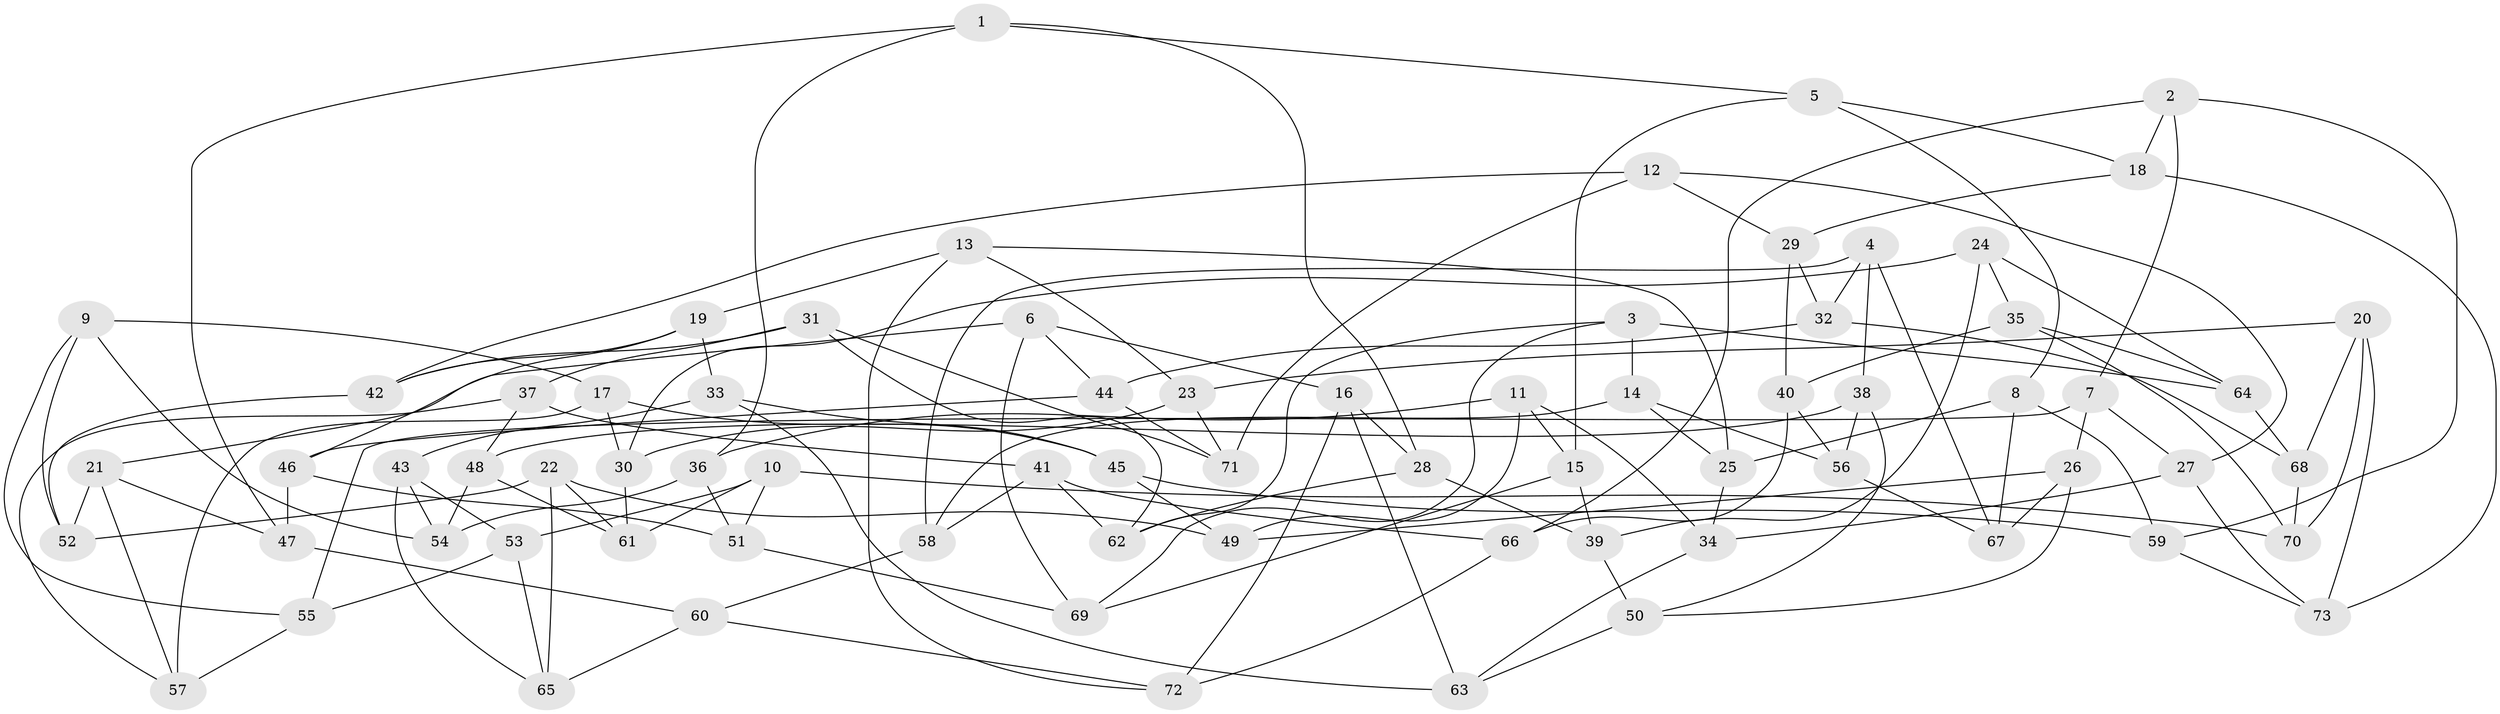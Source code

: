 // Generated by graph-tools (version 1.1) at 2025/16/03/09/25 04:16:27]
// undirected, 73 vertices, 146 edges
graph export_dot {
graph [start="1"]
  node [color=gray90,style=filled];
  1;
  2;
  3;
  4;
  5;
  6;
  7;
  8;
  9;
  10;
  11;
  12;
  13;
  14;
  15;
  16;
  17;
  18;
  19;
  20;
  21;
  22;
  23;
  24;
  25;
  26;
  27;
  28;
  29;
  30;
  31;
  32;
  33;
  34;
  35;
  36;
  37;
  38;
  39;
  40;
  41;
  42;
  43;
  44;
  45;
  46;
  47;
  48;
  49;
  50;
  51;
  52;
  53;
  54;
  55;
  56;
  57;
  58;
  59;
  60;
  61;
  62;
  63;
  64;
  65;
  66;
  67;
  68;
  69;
  70;
  71;
  72;
  73;
  1 -- 36;
  1 -- 28;
  1 -- 5;
  1 -- 47;
  2 -- 66;
  2 -- 18;
  2 -- 7;
  2 -- 59;
  3 -- 64;
  3 -- 14;
  3 -- 62;
  3 -- 69;
  4 -- 58;
  4 -- 38;
  4 -- 67;
  4 -- 32;
  5 -- 15;
  5 -- 18;
  5 -- 8;
  6 -- 21;
  6 -- 69;
  6 -- 16;
  6 -- 44;
  7 -- 27;
  7 -- 55;
  7 -- 26;
  8 -- 67;
  8 -- 25;
  8 -- 59;
  9 -- 55;
  9 -- 17;
  9 -- 54;
  9 -- 52;
  10 -- 53;
  10 -- 61;
  10 -- 51;
  10 -- 70;
  11 -- 36;
  11 -- 15;
  11 -- 34;
  11 -- 49;
  12 -- 71;
  12 -- 29;
  12 -- 42;
  12 -- 27;
  13 -- 72;
  13 -- 19;
  13 -- 25;
  13 -- 23;
  14 -- 25;
  14 -- 56;
  14 -- 58;
  15 -- 39;
  15 -- 69;
  16 -- 63;
  16 -- 28;
  16 -- 72;
  17 -- 57;
  17 -- 45;
  17 -- 30;
  18 -- 29;
  18 -- 73;
  19 -- 33;
  19 -- 46;
  19 -- 42;
  20 -- 23;
  20 -- 73;
  20 -- 68;
  20 -- 70;
  21 -- 57;
  21 -- 52;
  21 -- 47;
  22 -- 65;
  22 -- 52;
  22 -- 61;
  22 -- 49;
  23 -- 71;
  23 -- 30;
  24 -- 64;
  24 -- 35;
  24 -- 30;
  24 -- 39;
  25 -- 34;
  26 -- 50;
  26 -- 67;
  26 -- 49;
  27 -- 73;
  27 -- 34;
  28 -- 39;
  28 -- 62;
  29 -- 40;
  29 -- 32;
  30 -- 61;
  31 -- 37;
  31 -- 62;
  31 -- 42;
  31 -- 71;
  32 -- 68;
  32 -- 44;
  33 -- 45;
  33 -- 63;
  33 -- 43;
  34 -- 63;
  35 -- 64;
  35 -- 70;
  35 -- 40;
  36 -- 54;
  36 -- 51;
  37 -- 41;
  37 -- 57;
  37 -- 48;
  38 -- 48;
  38 -- 56;
  38 -- 50;
  39 -- 50;
  40 -- 66;
  40 -- 56;
  41 -- 62;
  41 -- 58;
  41 -- 66;
  42 -- 52;
  43 -- 65;
  43 -- 54;
  43 -- 53;
  44 -- 46;
  44 -- 71;
  45 -- 49;
  45 -- 59;
  46 -- 47;
  46 -- 51;
  47 -- 60;
  48 -- 61;
  48 -- 54;
  50 -- 63;
  51 -- 69;
  53 -- 65;
  53 -- 55;
  55 -- 57;
  56 -- 67;
  58 -- 60;
  59 -- 73;
  60 -- 65;
  60 -- 72;
  64 -- 68;
  66 -- 72;
  68 -- 70;
}
